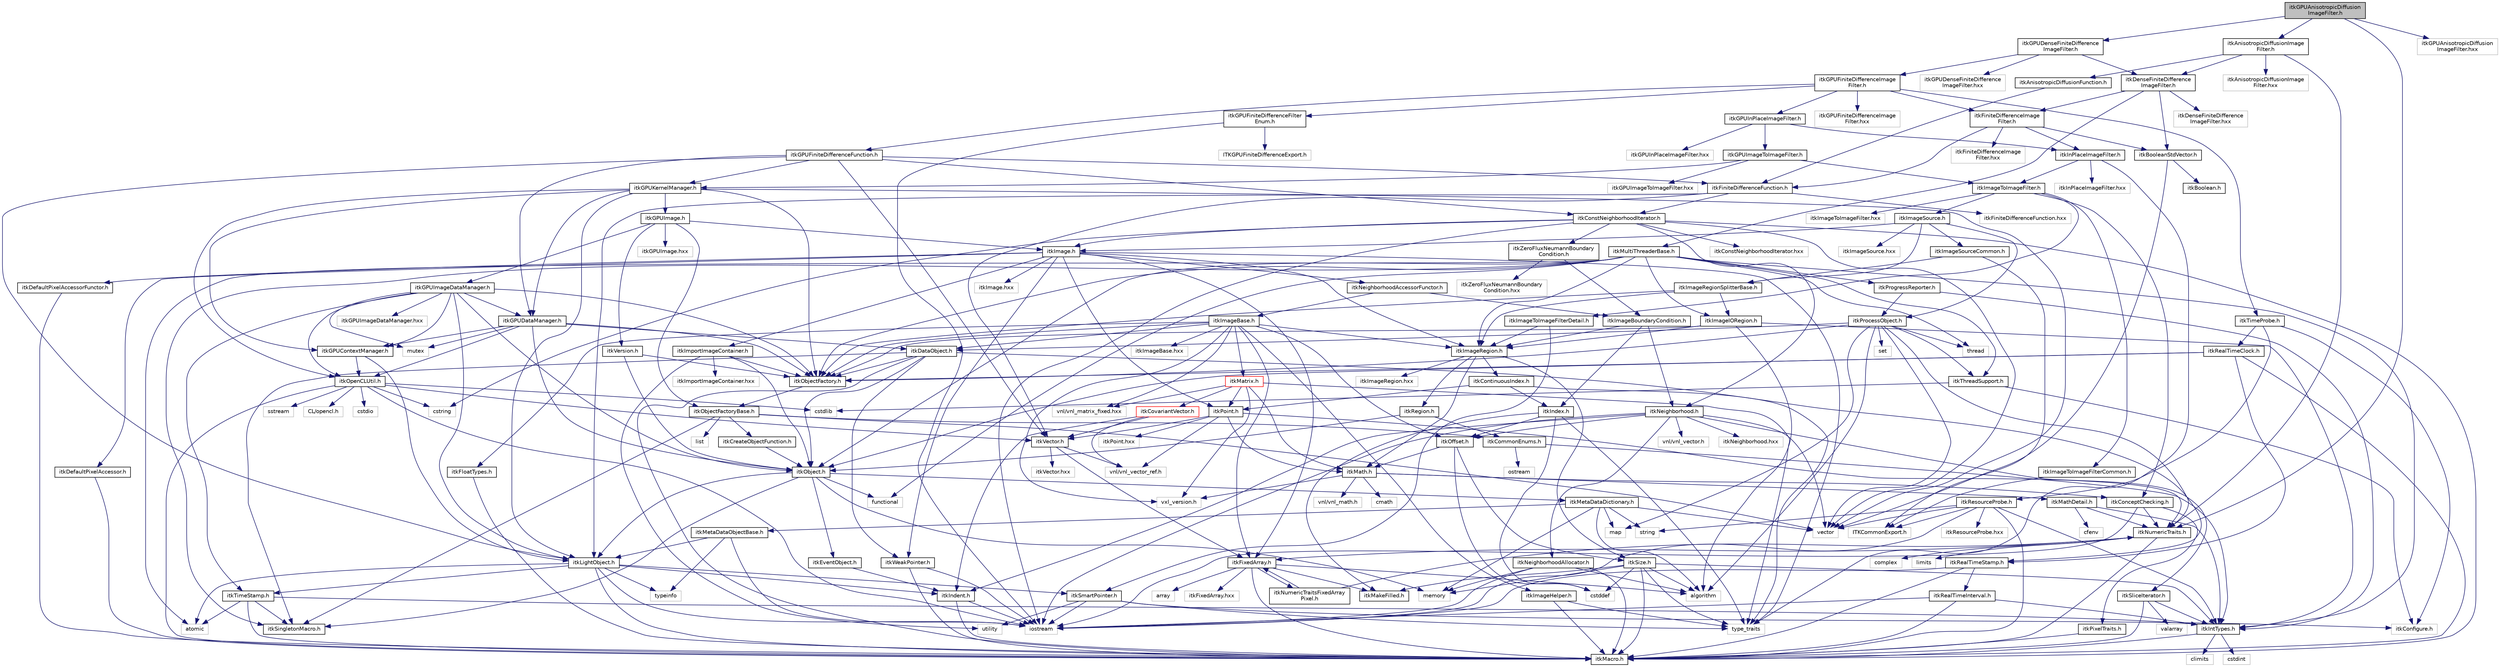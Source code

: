 digraph "itkGPUAnisotropicDiffusionImageFilter.h"
{
 // LATEX_PDF_SIZE
  edge [fontname="Helvetica",fontsize="10",labelfontname="Helvetica",labelfontsize="10"];
  node [fontname="Helvetica",fontsize="10",shape=record];
  Node1 [label="itkGPUAnisotropicDiffusion\lImageFilter.h",height=0.2,width=0.4,color="black", fillcolor="grey75", style="filled", fontcolor="black",tooltip=" "];
  Node1 -> Node2 [color="midnightblue",fontsize="10",style="solid",fontname="Helvetica"];
  Node2 [label="itkGPUDenseFiniteDifference\lImageFilter.h",height=0.2,width=0.4,color="black", fillcolor="white", style="filled",URL="$itkGPUDenseFiniteDifferenceImageFilter_8h.html",tooltip=" "];
  Node2 -> Node3 [color="midnightblue",fontsize="10",style="solid",fontname="Helvetica"];
  Node3 [label="itkDenseFiniteDifference\lImageFilter.h",height=0.2,width=0.4,color="black", fillcolor="white", style="filled",URL="$itkDenseFiniteDifferenceImageFilter_8h.html",tooltip=" "];
  Node3 -> Node4 [color="midnightblue",fontsize="10",style="solid",fontname="Helvetica"];
  Node4 [label="itkBooleanStdVector.h",height=0.2,width=0.4,color="black", fillcolor="white", style="filled",URL="$itkBooleanStdVector_8h.html",tooltip=" "];
  Node4 -> Node5 [color="midnightblue",fontsize="10",style="solid",fontname="Helvetica"];
  Node5 [label="itkBoolean.h",height=0.2,width=0.4,color="black", fillcolor="white", style="filled",URL="$itkBoolean_8h.html",tooltip=" "];
  Node4 -> Node6 [color="midnightblue",fontsize="10",style="solid",fontname="Helvetica"];
  Node6 [label="vector",height=0.2,width=0.4,color="grey75", fillcolor="white", style="filled",tooltip=" "];
  Node3 -> Node7 [color="midnightblue",fontsize="10",style="solid",fontname="Helvetica"];
  Node7 [label="itkFiniteDifferenceImage\lFilter.h",height=0.2,width=0.4,color="black", fillcolor="white", style="filled",URL="$itkFiniteDifferenceImageFilter_8h.html",tooltip=" "];
  Node7 -> Node4 [color="midnightblue",fontsize="10",style="solid",fontname="Helvetica"];
  Node7 -> Node8 [color="midnightblue",fontsize="10",style="solid",fontname="Helvetica"];
  Node8 [label="itkInPlaceImageFilter.h",height=0.2,width=0.4,color="black", fillcolor="white", style="filled",URL="$itkInPlaceImageFilter_8h.html",tooltip=" "];
  Node8 -> Node9 [color="midnightblue",fontsize="10",style="solid",fontname="Helvetica"];
  Node9 [label="itkImageToImageFilter.h",height=0.2,width=0.4,color="black", fillcolor="white", style="filled",URL="$itkImageToImageFilter_8h.html",tooltip=" "];
  Node9 -> Node10 [color="midnightblue",fontsize="10",style="solid",fontname="Helvetica"];
  Node10 [label="itkImageSource.h",height=0.2,width=0.4,color="black", fillcolor="white", style="filled",URL="$itkImageSource_8h.html",tooltip=" "];
  Node10 -> Node11 [color="midnightblue",fontsize="10",style="solid",fontname="Helvetica"];
  Node11 [label="itkProcessObject.h",height=0.2,width=0.4,color="black", fillcolor="white", style="filled",URL="$itkProcessObject_8h.html",tooltip=" "];
  Node11 -> Node12 [color="midnightblue",fontsize="10",style="solid",fontname="Helvetica"];
  Node12 [label="itkDataObject.h",height=0.2,width=0.4,color="black", fillcolor="white", style="filled",URL="$itkDataObject_8h.html",tooltip=" "];
  Node12 -> Node13 [color="midnightblue",fontsize="10",style="solid",fontname="Helvetica"];
  Node13 [label="itkObject.h",height=0.2,width=0.4,color="black", fillcolor="white", style="filled",URL="$itkObject_8h.html",tooltip=" "];
  Node13 -> Node14 [color="midnightblue",fontsize="10",style="solid",fontname="Helvetica"];
  Node14 [label="itkLightObject.h",height=0.2,width=0.4,color="black", fillcolor="white", style="filled",URL="$itkLightObject_8h.html",tooltip=" "];
  Node14 -> Node15 [color="midnightblue",fontsize="10",style="solid",fontname="Helvetica"];
  Node15 [label="itkMacro.h",height=0.2,width=0.4,color="black", fillcolor="white", style="filled",URL="$itkMacro_8h.html",tooltip=" "];
  Node14 -> Node16 [color="midnightblue",fontsize="10",style="solid",fontname="Helvetica"];
  Node16 [label="itkSmartPointer.h",height=0.2,width=0.4,color="black", fillcolor="white", style="filled",URL="$itkSmartPointer_8h.html",tooltip=" "];
  Node16 -> Node17 [color="midnightblue",fontsize="10",style="solid",fontname="Helvetica"];
  Node17 [label="iostream",height=0.2,width=0.4,color="grey75", fillcolor="white", style="filled",tooltip=" "];
  Node16 -> Node18 [color="midnightblue",fontsize="10",style="solid",fontname="Helvetica"];
  Node18 [label="utility",height=0.2,width=0.4,color="grey75", fillcolor="white", style="filled",tooltip=" "];
  Node16 -> Node19 [color="midnightblue",fontsize="10",style="solid",fontname="Helvetica"];
  Node19 [label="type_traits",height=0.2,width=0.4,color="grey75", fillcolor="white", style="filled",tooltip=" "];
  Node16 -> Node20 [color="midnightblue",fontsize="10",style="solid",fontname="Helvetica"];
  Node20 [label="itkConfigure.h",height=0.2,width=0.4,color="grey75", fillcolor="white", style="filled",tooltip=" "];
  Node14 -> Node21 [color="midnightblue",fontsize="10",style="solid",fontname="Helvetica"];
  Node21 [label="itkTimeStamp.h",height=0.2,width=0.4,color="black", fillcolor="white", style="filled",URL="$itkTimeStamp_8h.html",tooltip=" "];
  Node21 -> Node15 [color="midnightblue",fontsize="10",style="solid",fontname="Helvetica"];
  Node21 -> Node22 [color="midnightblue",fontsize="10",style="solid",fontname="Helvetica"];
  Node22 [label="itkIntTypes.h",height=0.2,width=0.4,color="black", fillcolor="white", style="filled",URL="$itkIntTypes_8h.html",tooltip=" "];
  Node22 -> Node15 [color="midnightblue",fontsize="10",style="solid",fontname="Helvetica"];
  Node22 -> Node23 [color="midnightblue",fontsize="10",style="solid",fontname="Helvetica"];
  Node23 [label="cstdint",height=0.2,width=0.4,color="grey75", fillcolor="white", style="filled",tooltip=" "];
  Node22 -> Node24 [color="midnightblue",fontsize="10",style="solid",fontname="Helvetica"];
  Node24 [label="climits",height=0.2,width=0.4,color="grey75", fillcolor="white", style="filled",tooltip=" "];
  Node21 -> Node25 [color="midnightblue",fontsize="10",style="solid",fontname="Helvetica"];
  Node25 [label="atomic",height=0.2,width=0.4,color="grey75", fillcolor="white", style="filled",tooltip=" "];
  Node21 -> Node26 [color="midnightblue",fontsize="10",style="solid",fontname="Helvetica"];
  Node26 [label="itkSingletonMacro.h",height=0.2,width=0.4,color="black", fillcolor="white", style="filled",URL="$itkSingletonMacro_8h.html",tooltip=" "];
  Node14 -> Node27 [color="midnightblue",fontsize="10",style="solid",fontname="Helvetica"];
  Node27 [label="itkIndent.h",height=0.2,width=0.4,color="black", fillcolor="white", style="filled",URL="$itkIndent_8h.html",tooltip=" "];
  Node27 -> Node15 [color="midnightblue",fontsize="10",style="solid",fontname="Helvetica"];
  Node27 -> Node17 [color="midnightblue",fontsize="10",style="solid",fontname="Helvetica"];
  Node14 -> Node25 [color="midnightblue",fontsize="10",style="solid",fontname="Helvetica"];
  Node14 -> Node17 [color="midnightblue",fontsize="10",style="solid",fontname="Helvetica"];
  Node14 -> Node28 [color="midnightblue",fontsize="10",style="solid",fontname="Helvetica"];
  Node28 [label="typeinfo",height=0.2,width=0.4,color="grey75", fillcolor="white", style="filled",tooltip=" "];
  Node13 -> Node29 [color="midnightblue",fontsize="10",style="solid",fontname="Helvetica"];
  Node29 [label="itkEventObject.h",height=0.2,width=0.4,color="black", fillcolor="white", style="filled",URL="$itkEventObject_8h.html",tooltip=" "];
  Node29 -> Node27 [color="midnightblue",fontsize="10",style="solid",fontname="Helvetica"];
  Node13 -> Node30 [color="midnightblue",fontsize="10",style="solid",fontname="Helvetica"];
  Node30 [label="itkMetaDataDictionary.h",height=0.2,width=0.4,color="black", fillcolor="white", style="filled",URL="$itkMetaDataDictionary_8h.html",tooltip=" "];
  Node30 -> Node31 [color="midnightblue",fontsize="10",style="solid",fontname="Helvetica"];
  Node31 [label="itkMetaDataObjectBase.h",height=0.2,width=0.4,color="black", fillcolor="white", style="filled",URL="$itkMetaDataObjectBase_8h.html",tooltip=" "];
  Node31 -> Node14 [color="midnightblue",fontsize="10",style="solid",fontname="Helvetica"];
  Node31 -> Node28 [color="midnightblue",fontsize="10",style="solid",fontname="Helvetica"];
  Node31 -> Node17 [color="midnightblue",fontsize="10",style="solid",fontname="Helvetica"];
  Node30 -> Node32 [color="midnightblue",fontsize="10",style="solid",fontname="Helvetica"];
  Node32 [label="algorithm",height=0.2,width=0.4,color="grey75", fillcolor="white", style="filled",tooltip=" "];
  Node30 -> Node6 [color="midnightblue",fontsize="10",style="solid",fontname="Helvetica"];
  Node30 -> Node33 [color="midnightblue",fontsize="10",style="solid",fontname="Helvetica"];
  Node33 [label="map",height=0.2,width=0.4,color="grey75", fillcolor="white", style="filled",tooltip=" "];
  Node30 -> Node34 [color="midnightblue",fontsize="10",style="solid",fontname="Helvetica"];
  Node34 [label="string",height=0.2,width=0.4,color="grey75", fillcolor="white", style="filled",tooltip=" "];
  Node30 -> Node35 [color="midnightblue",fontsize="10",style="solid",fontname="Helvetica"];
  Node35 [label="memory",height=0.2,width=0.4,color="grey75", fillcolor="white", style="filled",tooltip=" "];
  Node13 -> Node26 [color="midnightblue",fontsize="10",style="solid",fontname="Helvetica"];
  Node13 -> Node36 [color="midnightblue",fontsize="10",style="solid",fontname="Helvetica"];
  Node36 [label="functional",height=0.2,width=0.4,color="grey75", fillcolor="white", style="filled",tooltip=" "];
  Node13 -> Node35 [color="midnightblue",fontsize="10",style="solid",fontname="Helvetica"];
  Node12 -> Node15 [color="midnightblue",fontsize="10",style="solid",fontname="Helvetica"];
  Node12 -> Node26 [color="midnightblue",fontsize="10",style="solid",fontname="Helvetica"];
  Node12 -> Node37 [color="midnightblue",fontsize="10",style="solid",fontname="Helvetica"];
  Node37 [label="itkWeakPointer.h",height=0.2,width=0.4,color="black", fillcolor="white", style="filled",URL="$itkWeakPointer_8h.html",tooltip=" "];
  Node37 -> Node15 [color="midnightblue",fontsize="10",style="solid",fontname="Helvetica"];
  Node37 -> Node17 [color="midnightblue",fontsize="10",style="solid",fontname="Helvetica"];
  Node12 -> Node38 [color="midnightblue",fontsize="10",style="solid",fontname="Helvetica"];
  Node38 [label="itkRealTimeStamp.h",height=0.2,width=0.4,color="black", fillcolor="white", style="filled",URL="$itkRealTimeStamp_8h.html",tooltip=" "];
  Node38 -> Node39 [color="midnightblue",fontsize="10",style="solid",fontname="Helvetica"];
  Node39 [label="itkRealTimeInterval.h",height=0.2,width=0.4,color="black", fillcolor="white", style="filled",URL="$itkRealTimeInterval_8h.html",tooltip=" "];
  Node39 -> Node22 [color="midnightblue",fontsize="10",style="solid",fontname="Helvetica"];
  Node39 -> Node15 [color="midnightblue",fontsize="10",style="solid",fontname="Helvetica"];
  Node39 -> Node17 [color="midnightblue",fontsize="10",style="solid",fontname="Helvetica"];
  Node38 -> Node15 [color="midnightblue",fontsize="10",style="solid",fontname="Helvetica"];
  Node38 -> Node17 [color="midnightblue",fontsize="10",style="solid",fontname="Helvetica"];
  Node12 -> Node40 [color="midnightblue",fontsize="10",style="solid",fontname="Helvetica"];
  Node40 [label="itkObjectFactory.h",height=0.2,width=0.4,color="black", fillcolor="white", style="filled",URL="$itkObjectFactory_8h.html",tooltip=" "];
  Node40 -> Node41 [color="midnightblue",fontsize="10",style="solid",fontname="Helvetica"];
  Node41 [label="itkObjectFactoryBase.h",height=0.2,width=0.4,color="black", fillcolor="white", style="filled",URL="$itkObjectFactoryBase_8h.html",tooltip=" "];
  Node41 -> Node42 [color="midnightblue",fontsize="10",style="solid",fontname="Helvetica"];
  Node42 [label="itkCreateObjectFunction.h",height=0.2,width=0.4,color="black", fillcolor="white", style="filled",URL="$itkCreateObjectFunction_8h.html",tooltip=" "];
  Node42 -> Node13 [color="midnightblue",fontsize="10",style="solid",fontname="Helvetica"];
  Node41 -> Node26 [color="midnightblue",fontsize="10",style="solid",fontname="Helvetica"];
  Node41 -> Node43 [color="midnightblue",fontsize="10",style="solid",fontname="Helvetica"];
  Node43 [label="itkCommonEnums.h",height=0.2,width=0.4,color="black", fillcolor="white", style="filled",URL="$itkCommonEnums_8h.html",tooltip=" "];
  Node43 -> Node22 [color="midnightblue",fontsize="10",style="solid",fontname="Helvetica"];
  Node43 -> Node44 [color="midnightblue",fontsize="10",style="solid",fontname="Helvetica"];
  Node44 [label="ostream",height=0.2,width=0.4,color="grey75", fillcolor="white", style="filled",tooltip=" "];
  Node41 -> Node45 [color="midnightblue",fontsize="10",style="solid",fontname="Helvetica"];
  Node45 [label="list",height=0.2,width=0.4,color="grey75", fillcolor="white", style="filled",tooltip=" "];
  Node41 -> Node6 [color="midnightblue",fontsize="10",style="solid",fontname="Helvetica"];
  Node11 -> Node40 [color="midnightblue",fontsize="10",style="solid",fontname="Helvetica"];
  Node11 -> Node46 [color="midnightblue",fontsize="10",style="solid",fontname="Helvetica"];
  Node46 [label="itkNumericTraits.h",height=0.2,width=0.4,color="black", fillcolor="white", style="filled",URL="$itkNumericTraits_8h.html",tooltip=" "];
  Node46 -> Node15 [color="midnightblue",fontsize="10",style="solid",fontname="Helvetica"];
  Node46 -> Node47 [color="midnightblue",fontsize="10",style="solid",fontname="Helvetica"];
  Node47 [label="limits",height=0.2,width=0.4,color="grey75", fillcolor="white", style="filled",tooltip=" "];
  Node46 -> Node48 [color="midnightblue",fontsize="10",style="solid",fontname="Helvetica"];
  Node48 [label="complex",height=0.2,width=0.4,color="grey75", fillcolor="white", style="filled",tooltip=" "];
  Node46 -> Node49 [color="midnightblue",fontsize="10",style="solid",fontname="Helvetica"];
  Node49 [label="itkFixedArray.h",height=0.2,width=0.4,color="black", fillcolor="white", style="filled",URL="$itkFixedArray_8h.html",tooltip=" "];
  Node49 -> Node15 [color="midnightblue",fontsize="10",style="solid",fontname="Helvetica"];
  Node49 -> Node50 [color="midnightblue",fontsize="10",style="solid",fontname="Helvetica"];
  Node50 [label="itkMakeFilled.h",height=0.2,width=0.4,color="black", fillcolor="white", style="filled",URL="$itkMakeFilled_8h.html",tooltip=" "];
  Node49 -> Node32 [color="midnightblue",fontsize="10",style="solid",fontname="Helvetica"];
  Node49 -> Node51 [color="midnightblue",fontsize="10",style="solid",fontname="Helvetica"];
  Node51 [label="array",height=0.2,width=0.4,color="grey75", fillcolor="white", style="filled",tooltip=" "];
  Node49 -> Node52 [color="midnightblue",fontsize="10",style="solid",fontname="Helvetica"];
  Node52 [label="itkFixedArray.hxx",height=0.2,width=0.4,color="grey75", fillcolor="white", style="filled",tooltip=" "];
  Node49 -> Node53 [color="midnightblue",fontsize="10",style="solid",fontname="Helvetica"];
  Node53 [label="itkNumericTraitsFixedArray\lPixel.h",height=0.2,width=0.4,color="black", fillcolor="white", style="filled",URL="$itkNumericTraitsFixedArrayPixel_8h.html",tooltip=" "];
  Node53 -> Node46 [color="midnightblue",fontsize="10",style="solid",fontname="Helvetica"];
  Node53 -> Node49 [color="midnightblue",fontsize="10",style="solid",fontname="Helvetica"];
  Node11 -> Node54 [color="midnightblue",fontsize="10",style="solid",fontname="Helvetica"];
  Node54 [label="itkThreadSupport.h",height=0.2,width=0.4,color="black", fillcolor="white", style="filled",URL="$itkThreadSupport_8h.html",tooltip=" "];
  Node54 -> Node55 [color="midnightblue",fontsize="10",style="solid",fontname="Helvetica"];
  Node55 [label="cstdlib",height=0.2,width=0.4,color="grey75", fillcolor="white", style="filled",tooltip=" "];
  Node54 -> Node20 [color="midnightblue",fontsize="10",style="solid",fontname="Helvetica"];
  Node11 -> Node6 [color="midnightblue",fontsize="10",style="solid",fontname="Helvetica"];
  Node11 -> Node33 [color="midnightblue",fontsize="10",style="solid",fontname="Helvetica"];
  Node11 -> Node56 [color="midnightblue",fontsize="10",style="solid",fontname="Helvetica"];
  Node56 [label="set",height=0.2,width=0.4,color="grey75", fillcolor="white", style="filled",tooltip=" "];
  Node11 -> Node32 [color="midnightblue",fontsize="10",style="solid",fontname="Helvetica"];
  Node11 -> Node57 [color="midnightblue",fontsize="10",style="solid",fontname="Helvetica"];
  Node57 [label="thread",height=0.2,width=0.4,color="grey75", fillcolor="white", style="filled",tooltip=" "];
  Node10 -> Node58 [color="midnightblue",fontsize="10",style="solid",fontname="Helvetica"];
  Node58 [label="itkImage.h",height=0.2,width=0.4,color="black", fillcolor="white", style="filled",URL="$itkImage_8h.html",tooltip=" "];
  Node58 -> Node59 [color="midnightblue",fontsize="10",style="solid",fontname="Helvetica"];
  Node59 [label="itkImageRegion.h",height=0.2,width=0.4,color="black", fillcolor="white", style="filled",URL="$itkImageRegion_8h.html",tooltip=" "];
  Node59 -> Node60 [color="midnightblue",fontsize="10",style="solid",fontname="Helvetica"];
  Node60 [label="itkRegion.h",height=0.2,width=0.4,color="black", fillcolor="white", style="filled",URL="$itkRegion_8h.html",tooltip=" "];
  Node60 -> Node13 [color="midnightblue",fontsize="10",style="solid",fontname="Helvetica"];
  Node60 -> Node43 [color="midnightblue",fontsize="10",style="solid",fontname="Helvetica"];
  Node59 -> Node61 [color="midnightblue",fontsize="10",style="solid",fontname="Helvetica"];
  Node61 [label="itkSize.h",height=0.2,width=0.4,color="black", fillcolor="white", style="filled",URL="$itkSize_8h.html",tooltip=" "];
  Node61 -> Node22 [color="midnightblue",fontsize="10",style="solid",fontname="Helvetica"];
  Node61 -> Node15 [color="midnightblue",fontsize="10",style="solid",fontname="Helvetica"];
  Node61 -> Node50 [color="midnightblue",fontsize="10",style="solid",fontname="Helvetica"];
  Node61 -> Node32 [color="midnightblue",fontsize="10",style="solid",fontname="Helvetica"];
  Node61 -> Node62 [color="midnightblue",fontsize="10",style="solid",fontname="Helvetica"];
  Node62 [label="cstddef",height=0.2,width=0.4,color="grey75", fillcolor="white", style="filled",tooltip=" "];
  Node61 -> Node19 [color="midnightblue",fontsize="10",style="solid",fontname="Helvetica"];
  Node61 -> Node35 [color="midnightblue",fontsize="10",style="solid",fontname="Helvetica"];
  Node59 -> Node63 [color="midnightblue",fontsize="10",style="solid",fontname="Helvetica"];
  Node63 [label="itkContinuousIndex.h",height=0.2,width=0.4,color="black", fillcolor="white", style="filled",URL="$itkContinuousIndex_8h.html",tooltip=" "];
  Node63 -> Node64 [color="midnightblue",fontsize="10",style="solid",fontname="Helvetica"];
  Node64 [label="itkPoint.h",height=0.2,width=0.4,color="black", fillcolor="white", style="filled",URL="$itkPoint_8h.html",tooltip=" "];
  Node64 -> Node46 [color="midnightblue",fontsize="10",style="solid",fontname="Helvetica"];
  Node64 -> Node65 [color="midnightblue",fontsize="10",style="solid",fontname="Helvetica"];
  Node65 [label="itkVector.h",height=0.2,width=0.4,color="black", fillcolor="white", style="filled",URL="$itkVector_8h.html",tooltip=" "];
  Node65 -> Node49 [color="midnightblue",fontsize="10",style="solid",fontname="Helvetica"];
  Node65 -> Node66 [color="midnightblue",fontsize="10",style="solid",fontname="Helvetica"];
  Node66 [label="vnl/vnl_vector_ref.h",height=0.2,width=0.4,color="grey75", fillcolor="white", style="filled",tooltip=" "];
  Node65 -> Node67 [color="midnightblue",fontsize="10",style="solid",fontname="Helvetica"];
  Node67 [label="itkVector.hxx",height=0.2,width=0.4,color="grey75", fillcolor="white", style="filled",tooltip=" "];
  Node64 -> Node66 [color="midnightblue",fontsize="10",style="solid",fontname="Helvetica"];
  Node64 -> Node68 [color="midnightblue",fontsize="10",style="solid",fontname="Helvetica"];
  Node68 [label="itkMath.h",height=0.2,width=0.4,color="black", fillcolor="white", style="filled",URL="$itkMath_8h.html",tooltip=" "];
  Node68 -> Node69 [color="midnightblue",fontsize="10",style="solid",fontname="Helvetica"];
  Node69 [label="cmath",height=0.2,width=0.4,color="grey75", fillcolor="white", style="filled",tooltip=" "];
  Node68 -> Node70 [color="midnightblue",fontsize="10",style="solid",fontname="Helvetica"];
  Node70 [label="itkMathDetail.h",height=0.2,width=0.4,color="black", fillcolor="white", style="filled",URL="$itkMathDetail_8h.html",tooltip=" "];
  Node70 -> Node22 [color="midnightblue",fontsize="10",style="solid",fontname="Helvetica"];
  Node70 -> Node46 [color="midnightblue",fontsize="10",style="solid",fontname="Helvetica"];
  Node70 -> Node71 [color="midnightblue",fontsize="10",style="solid",fontname="Helvetica"];
  Node71 [label="cfenv",height=0.2,width=0.4,color="grey75", fillcolor="white", style="filled",tooltip=" "];
  Node68 -> Node72 [color="midnightblue",fontsize="10",style="solid",fontname="Helvetica"];
  Node72 [label="itkConceptChecking.h",height=0.2,width=0.4,color="black", fillcolor="white", style="filled",URL="$itkConceptChecking_8h.html",tooltip=" "];
  Node72 -> Node73 [color="midnightblue",fontsize="10",style="solid",fontname="Helvetica"];
  Node73 [label="itkPixelTraits.h",height=0.2,width=0.4,color="black", fillcolor="white", style="filled",URL="$itkPixelTraits_8h.html",tooltip=" "];
  Node73 -> Node15 [color="midnightblue",fontsize="10",style="solid",fontname="Helvetica"];
  Node72 -> Node46 [color="midnightblue",fontsize="10",style="solid",fontname="Helvetica"];
  Node72 -> Node17 [color="midnightblue",fontsize="10",style="solid",fontname="Helvetica"];
  Node68 -> Node74 [color="midnightblue",fontsize="10",style="solid",fontname="Helvetica"];
  Node74 [label="vnl/vnl_math.h",height=0.2,width=0.4,color="grey75", fillcolor="white", style="filled",tooltip=" "];
  Node68 -> Node75 [color="midnightblue",fontsize="10",style="solid",fontname="Helvetica"];
  Node75 [label="vxl_version.h",height=0.2,width=0.4,color="grey75", fillcolor="white", style="filled",tooltip=" "];
  Node64 -> Node76 [color="midnightblue",fontsize="10",style="solid",fontname="Helvetica"];
  Node76 [label="itkPoint.hxx",height=0.2,width=0.4,color="grey75", fillcolor="white", style="filled",tooltip=" "];
  Node63 -> Node77 [color="midnightblue",fontsize="10",style="solid",fontname="Helvetica"];
  Node77 [label="itkIndex.h",height=0.2,width=0.4,color="black", fillcolor="white", style="filled",URL="$itkIndex_8h.html",tooltip=" "];
  Node77 -> Node50 [color="midnightblue",fontsize="10",style="solid",fontname="Helvetica"];
  Node77 -> Node78 [color="midnightblue",fontsize="10",style="solid",fontname="Helvetica"];
  Node78 [label="itkOffset.h",height=0.2,width=0.4,color="black", fillcolor="white", style="filled",URL="$itkOffset_8h.html",tooltip=" "];
  Node78 -> Node61 [color="midnightblue",fontsize="10",style="solid",fontname="Helvetica"];
  Node78 -> Node68 [color="midnightblue",fontsize="10",style="solid",fontname="Helvetica"];
  Node78 -> Node62 [color="midnightblue",fontsize="10",style="solid",fontname="Helvetica"];
  Node77 -> Node62 [color="midnightblue",fontsize="10",style="solid",fontname="Helvetica"];
  Node77 -> Node19 [color="midnightblue",fontsize="10",style="solid",fontname="Helvetica"];
  Node63 -> Node19 [color="midnightblue",fontsize="10",style="solid",fontname="Helvetica"];
  Node59 -> Node68 [color="midnightblue",fontsize="10",style="solid",fontname="Helvetica"];
  Node59 -> Node79 [color="midnightblue",fontsize="10",style="solid",fontname="Helvetica"];
  Node79 [label="itkImageRegion.hxx",height=0.2,width=0.4,color="grey75", fillcolor="white", style="filled",tooltip=" "];
  Node58 -> Node80 [color="midnightblue",fontsize="10",style="solid",fontname="Helvetica"];
  Node80 [label="itkImportImageContainer.h",height=0.2,width=0.4,color="black", fillcolor="white", style="filled",URL="$itkImportImageContainer_8h.html",tooltip=" "];
  Node80 -> Node13 [color="midnightblue",fontsize="10",style="solid",fontname="Helvetica"];
  Node80 -> Node40 [color="midnightblue",fontsize="10",style="solid",fontname="Helvetica"];
  Node80 -> Node18 [color="midnightblue",fontsize="10",style="solid",fontname="Helvetica"];
  Node80 -> Node81 [color="midnightblue",fontsize="10",style="solid",fontname="Helvetica"];
  Node81 [label="itkImportImageContainer.hxx",height=0.2,width=0.4,color="grey75", fillcolor="white", style="filled",tooltip=" "];
  Node58 -> Node82 [color="midnightblue",fontsize="10",style="solid",fontname="Helvetica"];
  Node82 [label="itkDefaultPixelAccessor.h",height=0.2,width=0.4,color="black", fillcolor="white", style="filled",URL="$itkDefaultPixelAccessor_8h.html",tooltip=" "];
  Node82 -> Node15 [color="midnightblue",fontsize="10",style="solid",fontname="Helvetica"];
  Node58 -> Node83 [color="midnightblue",fontsize="10",style="solid",fontname="Helvetica"];
  Node83 [label="itkDefaultPixelAccessorFunctor.h",height=0.2,width=0.4,color="black", fillcolor="white", style="filled",URL="$itkDefaultPixelAccessorFunctor_8h.html",tooltip=" "];
  Node83 -> Node15 [color="midnightblue",fontsize="10",style="solid",fontname="Helvetica"];
  Node58 -> Node64 [color="midnightblue",fontsize="10",style="solid",fontname="Helvetica"];
  Node58 -> Node49 [color="midnightblue",fontsize="10",style="solid",fontname="Helvetica"];
  Node58 -> Node37 [color="midnightblue",fontsize="10",style="solid",fontname="Helvetica"];
  Node58 -> Node84 [color="midnightblue",fontsize="10",style="solid",fontname="Helvetica"];
  Node84 [label="itkNeighborhoodAccessorFunctor.h",height=0.2,width=0.4,color="black", fillcolor="white", style="filled",URL="$itkNeighborhoodAccessorFunctor_8h.html",tooltip=" "];
  Node84 -> Node85 [color="midnightblue",fontsize="10",style="solid",fontname="Helvetica"];
  Node85 [label="itkImageBoundaryCondition.h",height=0.2,width=0.4,color="black", fillcolor="white", style="filled",URL="$itkImageBoundaryCondition_8h.html",tooltip=" "];
  Node85 -> Node77 [color="midnightblue",fontsize="10",style="solid",fontname="Helvetica"];
  Node85 -> Node86 [color="midnightblue",fontsize="10",style="solid",fontname="Helvetica"];
  Node86 [label="itkNeighborhood.h",height=0.2,width=0.4,color="black", fillcolor="white", style="filled",URL="$itkNeighborhood_8h.html",tooltip=" "];
  Node86 -> Node17 [color="midnightblue",fontsize="10",style="solid",fontname="Helvetica"];
  Node86 -> Node87 [color="midnightblue",fontsize="10",style="solid",fontname="Helvetica"];
  Node87 [label="itkNeighborhoodAllocator.h",height=0.2,width=0.4,color="black", fillcolor="white", style="filled",URL="$itkNeighborhoodAllocator_8h.html",tooltip=" "];
  Node87 -> Node32 [color="midnightblue",fontsize="10",style="solid",fontname="Helvetica"];
  Node87 -> Node17 [color="midnightblue",fontsize="10",style="solid",fontname="Helvetica"];
  Node87 -> Node35 [color="midnightblue",fontsize="10",style="solid",fontname="Helvetica"];
  Node87 -> Node15 [color="midnightblue",fontsize="10",style="solid",fontname="Helvetica"];
  Node86 -> Node27 [color="midnightblue",fontsize="10",style="solid",fontname="Helvetica"];
  Node86 -> Node88 [color="midnightblue",fontsize="10",style="solid",fontname="Helvetica"];
  Node88 [label="itkSliceIterator.h",height=0.2,width=0.4,color="black", fillcolor="white", style="filled",URL="$itkSliceIterator_8h.html",tooltip=" "];
  Node88 -> Node15 [color="midnightblue",fontsize="10",style="solid",fontname="Helvetica"];
  Node88 -> Node22 [color="midnightblue",fontsize="10",style="solid",fontname="Helvetica"];
  Node88 -> Node89 [color="midnightblue",fontsize="10",style="solid",fontname="Helvetica"];
  Node89 [label="valarray",height=0.2,width=0.4,color="grey75", fillcolor="white", style="filled",tooltip=" "];
  Node86 -> Node90 [color="midnightblue",fontsize="10",style="solid",fontname="Helvetica"];
  Node90 [label="vnl/vnl_vector.h",height=0.2,width=0.4,color="grey75", fillcolor="white", style="filled",tooltip=" "];
  Node86 -> Node78 [color="midnightblue",fontsize="10",style="solid",fontname="Helvetica"];
  Node86 -> Node6 [color="midnightblue",fontsize="10",style="solid",fontname="Helvetica"];
  Node86 -> Node91 [color="midnightblue",fontsize="10",style="solid",fontname="Helvetica"];
  Node91 [label="itkNeighborhood.hxx",height=0.2,width=0.4,color="grey75", fillcolor="white", style="filled",tooltip=" "];
  Node85 -> Node59 [color="midnightblue",fontsize="10",style="solid",fontname="Helvetica"];
  Node84 -> Node92 [color="midnightblue",fontsize="10",style="solid",fontname="Helvetica"];
  Node92 [label="itkImageBase.h",height=0.2,width=0.4,color="black", fillcolor="white", style="filled",URL="$itkImageBase_8h.html",tooltip=" "];
  Node92 -> Node12 [color="midnightblue",fontsize="10",style="solid",fontname="Helvetica"];
  Node92 -> Node59 [color="midnightblue",fontsize="10",style="solid",fontname="Helvetica"];
  Node92 -> Node93 [color="midnightblue",fontsize="10",style="solid",fontname="Helvetica"];
  Node93 [label="itkMatrix.h",height=0.2,width=0.4,color="red", fillcolor="white", style="filled",URL="$itkMatrix_8h.html",tooltip=" "];
  Node93 -> Node64 [color="midnightblue",fontsize="10",style="solid",fontname="Helvetica"];
  Node93 -> Node94 [color="midnightblue",fontsize="10",style="solid",fontname="Helvetica"];
  Node94 [label="itkCovariantVector.h",height=0.2,width=0.4,color="red", fillcolor="white", style="filled",URL="$itkCovariantVector_8h.html",tooltip=" "];
  Node94 -> Node27 [color="midnightblue",fontsize="10",style="solid",fontname="Helvetica"];
  Node94 -> Node65 [color="midnightblue",fontsize="10",style="solid",fontname="Helvetica"];
  Node94 -> Node66 [color="midnightblue",fontsize="10",style="solid",fontname="Helvetica"];
  Node93 -> Node75 [color="midnightblue",fontsize="10",style="solid",fontname="Helvetica"];
  Node93 -> Node97 [color="midnightblue",fontsize="10",style="solid",fontname="Helvetica"];
  Node97 [label="vnl/vnl_matrix_fixed.hxx",height=0.2,width=0.4,color="grey75", fillcolor="white", style="filled",tooltip=" "];
  Node93 -> Node68 [color="midnightblue",fontsize="10",style="solid",fontname="Helvetica"];
  Node93 -> Node19 [color="midnightblue",fontsize="10",style="solid",fontname="Helvetica"];
  Node92 -> Node40 [color="midnightblue",fontsize="10",style="solid",fontname="Helvetica"];
  Node92 -> Node78 [color="midnightblue",fontsize="10",style="solid",fontname="Helvetica"];
  Node92 -> Node49 [color="midnightblue",fontsize="10",style="solid",fontname="Helvetica"];
  Node92 -> Node103 [color="midnightblue",fontsize="10",style="solid",fontname="Helvetica"];
  Node103 [label="itkImageHelper.h",height=0.2,width=0.4,color="black", fillcolor="white", style="filled",URL="$itkImageHelper_8h.html",tooltip=" "];
  Node103 -> Node15 [color="midnightblue",fontsize="10",style="solid",fontname="Helvetica"];
  Node103 -> Node19 [color="midnightblue",fontsize="10",style="solid",fontname="Helvetica"];
  Node92 -> Node104 [color="midnightblue",fontsize="10",style="solid",fontname="Helvetica"];
  Node104 [label="itkFloatTypes.h",height=0.2,width=0.4,color="black", fillcolor="white", style="filled",URL="$itkFloatTypes_8h.html",tooltip=" "];
  Node104 -> Node15 [color="midnightblue",fontsize="10",style="solid",fontname="Helvetica"];
  Node92 -> Node75 [color="midnightblue",fontsize="10",style="solid",fontname="Helvetica"];
  Node92 -> Node97 [color="midnightblue",fontsize="10",style="solid",fontname="Helvetica"];
  Node92 -> Node105 [color="midnightblue",fontsize="10",style="solid",fontname="Helvetica"];
  Node105 [label="itkImageBase.hxx",height=0.2,width=0.4,color="grey75", fillcolor="white", style="filled",tooltip=" "];
  Node58 -> Node19 [color="midnightblue",fontsize="10",style="solid",fontname="Helvetica"];
  Node58 -> Node106 [color="midnightblue",fontsize="10",style="solid",fontname="Helvetica"];
  Node106 [label="itkImage.hxx",height=0.2,width=0.4,color="grey75", fillcolor="white", style="filled",tooltip=" "];
  Node10 -> Node107 [color="midnightblue",fontsize="10",style="solid",fontname="Helvetica"];
  Node107 [label="itkImageRegionSplitterBase.h",height=0.2,width=0.4,color="black", fillcolor="white", style="filled",URL="$itkImageRegionSplitterBase_8h.html",tooltip=" "];
  Node107 -> Node59 [color="midnightblue",fontsize="10",style="solid",fontname="Helvetica"];
  Node107 -> Node40 [color="midnightblue",fontsize="10",style="solid",fontname="Helvetica"];
  Node107 -> Node108 [color="midnightblue",fontsize="10",style="solid",fontname="Helvetica"];
  Node108 [label="itkImageIORegion.h",height=0.2,width=0.4,color="black", fillcolor="white", style="filled",URL="$itkImageIORegion_8h.html",tooltip=" "];
  Node108 -> Node32 [color="midnightblue",fontsize="10",style="solid",fontname="Helvetica"];
  Node108 -> Node22 [color="midnightblue",fontsize="10",style="solid",fontname="Helvetica"];
  Node108 -> Node40 [color="midnightblue",fontsize="10",style="solid",fontname="Helvetica"];
  Node108 -> Node59 [color="midnightblue",fontsize="10",style="solid",fontname="Helvetica"];
  Node10 -> Node109 [color="midnightblue",fontsize="10",style="solid",fontname="Helvetica"];
  Node109 [label="itkImageSourceCommon.h",height=0.2,width=0.4,color="black", fillcolor="white", style="filled",URL="$itkImageSourceCommon_8h.html",tooltip=" "];
  Node109 -> Node110 [color="midnightblue",fontsize="10",style="solid",fontname="Helvetica"];
  Node110 [label="ITKCommonExport.h",height=0.2,width=0.4,color="grey75", fillcolor="white", style="filled",tooltip=" "];
  Node109 -> Node107 [color="midnightblue",fontsize="10",style="solid",fontname="Helvetica"];
  Node10 -> Node111 [color="midnightblue",fontsize="10",style="solid",fontname="Helvetica"];
  Node111 [label="itkImageSource.hxx",height=0.2,width=0.4,color="grey75", fillcolor="white", style="filled",tooltip=" "];
  Node9 -> Node72 [color="midnightblue",fontsize="10",style="solid",fontname="Helvetica"];
  Node9 -> Node112 [color="midnightblue",fontsize="10",style="solid",fontname="Helvetica"];
  Node112 [label="itkImageToImageFilterDetail.h",height=0.2,width=0.4,color="black", fillcolor="white", style="filled",URL="$itkImageToImageFilterDetail_8h.html",tooltip=" "];
  Node112 -> Node59 [color="midnightblue",fontsize="10",style="solid",fontname="Helvetica"];
  Node112 -> Node16 [color="midnightblue",fontsize="10",style="solid",fontname="Helvetica"];
  Node9 -> Node113 [color="midnightblue",fontsize="10",style="solid",fontname="Helvetica"];
  Node113 [label="itkImageToImageFilterCommon.h",height=0.2,width=0.4,color="black", fillcolor="white", style="filled",URL="$itkImageToImageFilterCommon_8h.html",tooltip=" "];
  Node113 -> Node110 [color="midnightblue",fontsize="10",style="solid",fontname="Helvetica"];
  Node9 -> Node114 [color="midnightblue",fontsize="10",style="solid",fontname="Helvetica"];
  Node114 [label="itkImageToImageFilter.hxx",height=0.2,width=0.4,color="grey75", fillcolor="white", style="filled",tooltip=" "];
  Node8 -> Node19 [color="midnightblue",fontsize="10",style="solid",fontname="Helvetica"];
  Node8 -> Node115 [color="midnightblue",fontsize="10",style="solid",fontname="Helvetica"];
  Node115 [label="itkInPlaceImageFilter.hxx",height=0.2,width=0.4,color="grey75", fillcolor="white", style="filled",tooltip=" "];
  Node7 -> Node116 [color="midnightblue",fontsize="10",style="solid",fontname="Helvetica"];
  Node116 [label="itkFiniteDifferenceFunction.h",height=0.2,width=0.4,color="black", fillcolor="white", style="filled",URL="$itkFiniteDifferenceFunction_8h.html",tooltip=" "];
  Node116 -> Node14 [color="midnightblue",fontsize="10",style="solid",fontname="Helvetica"];
  Node116 -> Node117 [color="midnightblue",fontsize="10",style="solid",fontname="Helvetica"];
  Node117 [label="itkConstNeighborhoodIterator.h",height=0.2,width=0.4,color="black", fillcolor="white", style="filled",URL="$itkConstNeighborhoodIterator_8h.html",tooltip=" "];
  Node117 -> Node6 [color="midnightblue",fontsize="10",style="solid",fontname="Helvetica"];
  Node117 -> Node118 [color="midnightblue",fontsize="10",style="solid",fontname="Helvetica"];
  Node118 [label="cstring",height=0.2,width=0.4,color="grey75", fillcolor="white", style="filled",tooltip=" "];
  Node117 -> Node17 [color="midnightblue",fontsize="10",style="solid",fontname="Helvetica"];
  Node117 -> Node58 [color="midnightblue",fontsize="10",style="solid",fontname="Helvetica"];
  Node117 -> Node86 [color="midnightblue",fontsize="10",style="solid",fontname="Helvetica"];
  Node117 -> Node15 [color="midnightblue",fontsize="10",style="solid",fontname="Helvetica"];
  Node117 -> Node119 [color="midnightblue",fontsize="10",style="solid",fontname="Helvetica"];
  Node119 [label="itkZeroFluxNeumannBoundary\lCondition.h",height=0.2,width=0.4,color="black", fillcolor="white", style="filled",URL="$itkZeroFluxNeumannBoundaryCondition_8h.html",tooltip=" "];
  Node119 -> Node85 [color="midnightblue",fontsize="10",style="solid",fontname="Helvetica"];
  Node119 -> Node120 [color="midnightblue",fontsize="10",style="solid",fontname="Helvetica"];
  Node120 [label="itkZeroFluxNeumannBoundary\lCondition.hxx",height=0.2,width=0.4,color="grey75", fillcolor="white", style="filled",tooltip=" "];
  Node117 -> Node121 [color="midnightblue",fontsize="10",style="solid",fontname="Helvetica"];
  Node121 [label="itkConstNeighborhoodIterator.hxx",height=0.2,width=0.4,color="grey75", fillcolor="white", style="filled",tooltip=" "];
  Node116 -> Node65 [color="midnightblue",fontsize="10",style="solid",fontname="Helvetica"];
  Node116 -> Node122 [color="midnightblue",fontsize="10",style="solid",fontname="Helvetica"];
  Node122 [label="itkFiniteDifferenceFunction.hxx",height=0.2,width=0.4,color="grey75", fillcolor="white", style="filled",tooltip=" "];
  Node7 -> Node123 [color="midnightblue",fontsize="10",style="solid",fontname="Helvetica"];
  Node123 [label="itkFiniteDifferenceImage\lFilter.hxx",height=0.2,width=0.4,color="grey75", fillcolor="white", style="filled",tooltip=" "];
  Node3 -> Node124 [color="midnightblue",fontsize="10",style="solid",fontname="Helvetica"];
  Node124 [label="itkMultiThreaderBase.h",height=0.2,width=0.4,color="black", fillcolor="white", style="filled",URL="$itkMultiThreaderBase_8h.html",tooltip=" "];
  Node124 -> Node13 [color="midnightblue",fontsize="10",style="solid",fontname="Helvetica"];
  Node124 -> Node54 [color="midnightblue",fontsize="10",style="solid",fontname="Helvetica"];
  Node124 -> Node40 [color="midnightblue",fontsize="10",style="solid",fontname="Helvetica"];
  Node124 -> Node22 [color="midnightblue",fontsize="10",style="solid",fontname="Helvetica"];
  Node124 -> Node59 [color="midnightblue",fontsize="10",style="solid",fontname="Helvetica"];
  Node124 -> Node108 [color="midnightblue",fontsize="10",style="solid",fontname="Helvetica"];
  Node124 -> Node26 [color="midnightblue",fontsize="10",style="solid",fontname="Helvetica"];
  Node124 -> Node25 [color="midnightblue",fontsize="10",style="solid",fontname="Helvetica"];
  Node124 -> Node36 [color="midnightblue",fontsize="10",style="solid",fontname="Helvetica"];
  Node124 -> Node57 [color="midnightblue",fontsize="10",style="solid",fontname="Helvetica"];
  Node124 -> Node125 [color="midnightblue",fontsize="10",style="solid",fontname="Helvetica"];
  Node125 [label="itkProgressReporter.h",height=0.2,width=0.4,color="black", fillcolor="white", style="filled",URL="$itkProgressReporter_8h.html",tooltip=" "];
  Node125 -> Node22 [color="midnightblue",fontsize="10",style="solid",fontname="Helvetica"];
  Node125 -> Node11 [color="midnightblue",fontsize="10",style="solid",fontname="Helvetica"];
  Node3 -> Node126 [color="midnightblue",fontsize="10",style="solid",fontname="Helvetica"];
  Node126 [label="itkDenseFiniteDifference\lImageFilter.hxx",height=0.2,width=0.4,color="grey75", fillcolor="white", style="filled",tooltip=" "];
  Node2 -> Node127 [color="midnightblue",fontsize="10",style="solid",fontname="Helvetica"];
  Node127 [label="itkGPUFiniteDifferenceImage\lFilter.h",height=0.2,width=0.4,color="black", fillcolor="white", style="filled",URL="$itkGPUFiniteDifferenceImageFilter_8h.html",tooltip=" "];
  Node127 -> Node128 [color="midnightblue",fontsize="10",style="solid",fontname="Helvetica"];
  Node128 [label="itkGPUInPlaceImageFilter.h",height=0.2,width=0.4,color="black", fillcolor="white", style="filled",URL="$itkGPUInPlaceImageFilter_8h.html",tooltip=" "];
  Node128 -> Node8 [color="midnightblue",fontsize="10",style="solid",fontname="Helvetica"];
  Node128 -> Node129 [color="midnightblue",fontsize="10",style="solid",fontname="Helvetica"];
  Node129 [label="itkGPUImageToImageFilter.h",height=0.2,width=0.4,color="black", fillcolor="white", style="filled",URL="$itkGPUImageToImageFilter_8h.html",tooltip=" "];
  Node129 -> Node9 [color="midnightblue",fontsize="10",style="solid",fontname="Helvetica"];
  Node129 -> Node130 [color="midnightblue",fontsize="10",style="solid",fontname="Helvetica"];
  Node130 [label="itkGPUKernelManager.h",height=0.2,width=0.4,color="black", fillcolor="white", style="filled",URL="$itkGPUKernelManager_8h.html",tooltip=" "];
  Node130 -> Node6 [color="midnightblue",fontsize="10",style="solid",fontname="Helvetica"];
  Node130 -> Node14 [color="midnightblue",fontsize="10",style="solid",fontname="Helvetica"];
  Node130 -> Node40 [color="midnightblue",fontsize="10",style="solid",fontname="Helvetica"];
  Node130 -> Node131 [color="midnightblue",fontsize="10",style="solid",fontname="Helvetica"];
  Node131 [label="itkOpenCLUtil.h",height=0.2,width=0.4,color="black", fillcolor="white", style="filled",URL="$itkOpenCLUtil_8h.html",tooltip=" "];
  Node131 -> Node118 [color="midnightblue",fontsize="10",style="solid",fontname="Helvetica"];
  Node131 -> Node55 [color="midnightblue",fontsize="10",style="solid",fontname="Helvetica"];
  Node131 -> Node132 [color="midnightblue",fontsize="10",style="solid",fontname="Helvetica"];
  Node132 [label="cstdio",height=0.2,width=0.4,color="grey75", fillcolor="white", style="filled",tooltip=" "];
  Node131 -> Node17 [color="midnightblue",fontsize="10",style="solid",fontname="Helvetica"];
  Node131 -> Node133 [color="midnightblue",fontsize="10",style="solid",fontname="Helvetica"];
  Node133 [label="sstream",height=0.2,width=0.4,color="grey75", fillcolor="white", style="filled",tooltip=" "];
  Node131 -> Node65 [color="midnightblue",fontsize="10",style="solid",fontname="Helvetica"];
  Node131 -> Node134 [color="midnightblue",fontsize="10",style="solid",fontname="Helvetica"];
  Node134 [label="CL/opencl.h",height=0.2,width=0.4,color="grey75", fillcolor="white", style="filled",tooltip=" "];
  Node131 -> Node15 [color="midnightblue",fontsize="10",style="solid",fontname="Helvetica"];
  Node130 -> Node135 [color="midnightblue",fontsize="10",style="solid",fontname="Helvetica"];
  Node135 [label="itkGPUImage.h",height=0.2,width=0.4,color="black", fillcolor="white", style="filled",URL="$itkGPUImage_8h.html",tooltip=" "];
  Node135 -> Node58 [color="midnightblue",fontsize="10",style="solid",fontname="Helvetica"];
  Node135 -> Node136 [color="midnightblue",fontsize="10",style="solid",fontname="Helvetica"];
  Node136 [label="itkGPUImageDataManager.h",height=0.2,width=0.4,color="black", fillcolor="white", style="filled",URL="$itkGPUImageDataManager_8h.html",tooltip=" "];
  Node136 -> Node13 [color="midnightblue",fontsize="10",style="solid",fontname="Helvetica"];
  Node136 -> Node21 [color="midnightblue",fontsize="10",style="solid",fontname="Helvetica"];
  Node136 -> Node14 [color="midnightblue",fontsize="10",style="solid",fontname="Helvetica"];
  Node136 -> Node40 [color="midnightblue",fontsize="10",style="solid",fontname="Helvetica"];
  Node136 -> Node131 [color="midnightblue",fontsize="10",style="solid",fontname="Helvetica"];
  Node136 -> Node137 [color="midnightblue",fontsize="10",style="solid",fontname="Helvetica"];
  Node137 [label="itkGPUDataManager.h",height=0.2,width=0.4,color="black", fillcolor="white", style="filled",URL="$itkGPUDataManager_8h.html",tooltip=" "];
  Node137 -> Node13 [color="midnightblue",fontsize="10",style="solid",fontname="Helvetica"];
  Node137 -> Node12 [color="midnightblue",fontsize="10",style="solid",fontname="Helvetica"];
  Node137 -> Node40 [color="midnightblue",fontsize="10",style="solid",fontname="Helvetica"];
  Node137 -> Node131 [color="midnightblue",fontsize="10",style="solid",fontname="Helvetica"];
  Node137 -> Node138 [color="midnightblue",fontsize="10",style="solid",fontname="Helvetica"];
  Node138 [label="itkGPUContextManager.h",height=0.2,width=0.4,color="black", fillcolor="white", style="filled",URL="$itkGPUContextManager_8h.html",tooltip=" "];
  Node138 -> Node131 [color="midnightblue",fontsize="10",style="solid",fontname="Helvetica"];
  Node138 -> Node14 [color="midnightblue",fontsize="10",style="solid",fontname="Helvetica"];
  Node137 -> Node139 [color="midnightblue",fontsize="10",style="solid",fontname="Helvetica"];
  Node139 [label="mutex",height=0.2,width=0.4,color="grey75", fillcolor="white", style="filled",tooltip=" "];
  Node136 -> Node138 [color="midnightblue",fontsize="10",style="solid",fontname="Helvetica"];
  Node136 -> Node139 [color="midnightblue",fontsize="10",style="solid",fontname="Helvetica"];
  Node136 -> Node140 [color="midnightblue",fontsize="10",style="solid",fontname="Helvetica"];
  Node140 [label="itkGPUImageDataManager.hxx",height=0.2,width=0.4,color="grey75", fillcolor="white", style="filled",tooltip=" "];
  Node135 -> Node141 [color="midnightblue",fontsize="10",style="solid",fontname="Helvetica"];
  Node141 [label="itkVersion.h",height=0.2,width=0.4,color="black", fillcolor="white", style="filled",URL="$itkVersion_8h.html",tooltip=" "];
  Node141 -> Node13 [color="midnightblue",fontsize="10",style="solid",fontname="Helvetica"];
  Node141 -> Node40 [color="midnightblue",fontsize="10",style="solid",fontname="Helvetica"];
  Node135 -> Node41 [color="midnightblue",fontsize="10",style="solid",fontname="Helvetica"];
  Node135 -> Node142 [color="midnightblue",fontsize="10",style="solid",fontname="Helvetica"];
  Node142 [label="itkGPUImage.hxx",height=0.2,width=0.4,color="grey75", fillcolor="white", style="filled",tooltip=" "];
  Node130 -> Node138 [color="midnightblue",fontsize="10",style="solid",fontname="Helvetica"];
  Node130 -> Node137 [color="midnightblue",fontsize="10",style="solid",fontname="Helvetica"];
  Node129 -> Node143 [color="midnightblue",fontsize="10",style="solid",fontname="Helvetica"];
  Node143 [label="itkGPUImageToImageFilter.hxx",height=0.2,width=0.4,color="grey75", fillcolor="white", style="filled",tooltip=" "];
  Node128 -> Node144 [color="midnightblue",fontsize="10",style="solid",fontname="Helvetica"];
  Node144 [label="itkGPUInPlaceImageFilter.hxx",height=0.2,width=0.4,color="grey75", fillcolor="white", style="filled",tooltip=" "];
  Node127 -> Node145 [color="midnightblue",fontsize="10",style="solid",fontname="Helvetica"];
  Node145 [label="itkGPUFiniteDifferenceFunction.h",height=0.2,width=0.4,color="black", fillcolor="white", style="filled",URL="$itkGPUFiniteDifferenceFunction_8h.html",tooltip=" "];
  Node145 -> Node116 [color="midnightblue",fontsize="10",style="solid",fontname="Helvetica"];
  Node145 -> Node14 [color="midnightblue",fontsize="10",style="solid",fontname="Helvetica"];
  Node145 -> Node117 [color="midnightblue",fontsize="10",style="solid",fontname="Helvetica"];
  Node145 -> Node65 [color="midnightblue",fontsize="10",style="solid",fontname="Helvetica"];
  Node145 -> Node137 [color="midnightblue",fontsize="10",style="solid",fontname="Helvetica"];
  Node145 -> Node130 [color="midnightblue",fontsize="10",style="solid",fontname="Helvetica"];
  Node127 -> Node7 [color="midnightblue",fontsize="10",style="solid",fontname="Helvetica"];
  Node127 -> Node146 [color="midnightblue",fontsize="10",style="solid",fontname="Helvetica"];
  Node146 [label="itkTimeProbe.h",height=0.2,width=0.4,color="black", fillcolor="white", style="filled",URL="$itkTimeProbe_8h.html",tooltip=" "];
  Node146 -> Node20 [color="midnightblue",fontsize="10",style="solid",fontname="Helvetica"];
  Node146 -> Node147 [color="midnightblue",fontsize="10",style="solid",fontname="Helvetica"];
  Node147 [label="itkResourceProbe.h",height=0.2,width=0.4,color="black", fillcolor="white", style="filled",URL="$itkResourceProbe_8h.html",tooltip=" "];
  Node147 -> Node15 [color="midnightblue",fontsize="10",style="solid",fontname="Helvetica"];
  Node147 -> Node22 [color="midnightblue",fontsize="10",style="solid",fontname="Helvetica"];
  Node147 -> Node17 [color="midnightblue",fontsize="10",style="solid",fontname="Helvetica"];
  Node147 -> Node34 [color="midnightblue",fontsize="10",style="solid",fontname="Helvetica"];
  Node147 -> Node6 [color="midnightblue",fontsize="10",style="solid",fontname="Helvetica"];
  Node147 -> Node110 [color="midnightblue",fontsize="10",style="solid",fontname="Helvetica"];
  Node147 -> Node148 [color="midnightblue",fontsize="10",style="solid",fontname="Helvetica"];
  Node148 [label="itkResourceProbe.hxx",height=0.2,width=0.4,color="grey75", fillcolor="white", style="filled",tooltip=" "];
  Node146 -> Node149 [color="midnightblue",fontsize="10",style="solid",fontname="Helvetica"];
  Node149 [label="itkRealTimeClock.h",height=0.2,width=0.4,color="black", fillcolor="white", style="filled",URL="$itkRealTimeClock_8h.html",tooltip=" "];
  Node149 -> Node15 [color="midnightblue",fontsize="10",style="solid",fontname="Helvetica"];
  Node149 -> Node13 [color="midnightblue",fontsize="10",style="solid",fontname="Helvetica"];
  Node149 -> Node40 [color="midnightblue",fontsize="10",style="solid",fontname="Helvetica"];
  Node149 -> Node38 [color="midnightblue",fontsize="10",style="solid",fontname="Helvetica"];
  Node127 -> Node150 [color="midnightblue",fontsize="10",style="solid",fontname="Helvetica"];
  Node150 [label="itkGPUFiniteDifferenceFilter\lEnum.h",height=0.2,width=0.4,color="black", fillcolor="white", style="filled",URL="$itkGPUFiniteDifferenceFilterEnum_8h.html",tooltip=" "];
  Node150 -> Node17 [color="midnightblue",fontsize="10",style="solid",fontname="Helvetica"];
  Node150 -> Node151 [color="midnightblue",fontsize="10",style="solid",fontname="Helvetica"];
  Node151 [label="ITKGPUFiniteDifferenceExport.h",height=0.2,width=0.4,color="grey75", fillcolor="white", style="filled",tooltip=" "];
  Node127 -> Node152 [color="midnightblue",fontsize="10",style="solid",fontname="Helvetica"];
  Node152 [label="itkGPUFiniteDifferenceImage\lFilter.hxx",height=0.2,width=0.4,color="grey75", fillcolor="white", style="filled",tooltip=" "];
  Node2 -> Node153 [color="midnightblue",fontsize="10",style="solid",fontname="Helvetica"];
  Node153 [label="itkGPUDenseFiniteDifference\lImageFilter.hxx",height=0.2,width=0.4,color="grey75", fillcolor="white", style="filled",tooltip=" "];
  Node1 -> Node154 [color="midnightblue",fontsize="10",style="solid",fontname="Helvetica"];
  Node154 [label="itkAnisotropicDiffusionImage\lFilter.h",height=0.2,width=0.4,color="black", fillcolor="white", style="filled",URL="$itkAnisotropicDiffusionImageFilter_8h.html",tooltip=" "];
  Node154 -> Node3 [color="midnightblue",fontsize="10",style="solid",fontname="Helvetica"];
  Node154 -> Node155 [color="midnightblue",fontsize="10",style="solid",fontname="Helvetica"];
  Node155 [label="itkAnisotropicDiffusionFunction.h",height=0.2,width=0.4,color="black", fillcolor="white", style="filled",URL="$itkAnisotropicDiffusionFunction_8h.html",tooltip=" "];
  Node155 -> Node116 [color="midnightblue",fontsize="10",style="solid",fontname="Helvetica"];
  Node154 -> Node46 [color="midnightblue",fontsize="10",style="solid",fontname="Helvetica"];
  Node154 -> Node156 [color="midnightblue",fontsize="10",style="solid",fontname="Helvetica"];
  Node156 [label="itkAnisotropicDiffusionImage\lFilter.hxx",height=0.2,width=0.4,color="grey75", fillcolor="white", style="filled",tooltip=" "];
  Node1 -> Node46 [color="midnightblue",fontsize="10",style="solid",fontname="Helvetica"];
  Node1 -> Node157 [color="midnightblue",fontsize="10",style="solid",fontname="Helvetica"];
  Node157 [label="itkGPUAnisotropicDiffusion\lImageFilter.hxx",height=0.2,width=0.4,color="grey75", fillcolor="white", style="filled",tooltip=" "];
}
